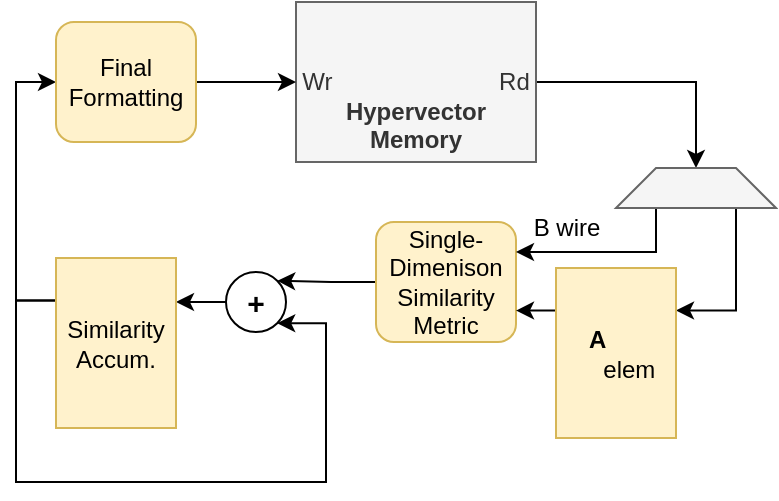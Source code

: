 <mxfile version="22.0.2" type="device">
  <diagram id="5A3foilHxnzcEwqRGsPn" name="Page-1">
    <mxGraphModel dx="1195" dy="697" grid="1" gridSize="10" guides="1" tooltips="1" connect="1" arrows="1" fold="1" page="1" pageScale="1" pageWidth="850" pageHeight="1100" math="0" shadow="0">
      <root>
        <mxCell id="0" />
        <mxCell id="1" parent="0" />
        <mxCell id="HuDzA03zV6hxK3HbArgA-12" style="edgeStyle=orthogonalEdgeStyle;rounded=0;orthogonalLoop=1;jettySize=auto;html=1;exitX=1;exitY=0.5;exitDx=0;exitDy=0;entryX=0.5;entryY=0;entryDx=0;entryDy=0;startArrow=none;startFill=0;endArrow=classic;endFill=1;" parent="1" source="HuDzA03zV6hxK3HbArgA-1" target="HuDzA03zV6hxK3HbArgA-5" edge="1">
          <mxGeometry relative="1" as="geometry">
            <mxPoint x="650" y="493" as="targetPoint" />
          </mxGeometry>
        </mxCell>
        <mxCell id="HuDzA03zV6hxK3HbArgA-1" value="&lt;br&gt;&lt;br&gt;Wr&amp;nbsp; &amp;nbsp; &amp;nbsp; &amp;nbsp; &amp;nbsp; &amp;nbsp; &amp;nbsp; &amp;nbsp; &amp;nbsp; &amp;nbsp; &amp;nbsp; &amp;nbsp; &amp;nbsp;Rd&lt;br&gt;&lt;b&gt;Hypervector&lt;/b&gt;&lt;br&gt;&lt;b&gt;Memory&lt;/b&gt;" style="rounded=0;whiteSpace=wrap;html=1;fillColor=#f5f5f5;strokeColor=#666666;fontColor=#333333;" parent="1" vertex="1">
          <mxGeometry x="430" y="350" width="120" height="80" as="geometry" />
        </mxCell>
        <mxCell id="6BiD_tTJus7x4-J8WxFA-3" style="edgeStyle=orthogonalEdgeStyle;rounded=0;orthogonalLoop=1;jettySize=auto;html=1;exitX=0;exitY=0.5;exitDx=0;exitDy=0;entryX=1;entryY=0;entryDx=0;entryDy=0;" edge="1" parent="1" source="HuDzA03zV6hxK3HbArgA-3" target="6BiD_tTJus7x4-J8WxFA-1">
          <mxGeometry relative="1" as="geometry" />
        </mxCell>
        <mxCell id="HuDzA03zV6hxK3HbArgA-3" value="Single-Dimenison Similarity&lt;br&gt;Metric" style="rounded=1;whiteSpace=wrap;html=1;fillColor=#fff2cc;strokeColor=#d6b656;" parent="1" vertex="1">
          <mxGeometry x="470" y="460" width="70" height="60" as="geometry" />
        </mxCell>
        <mxCell id="HuDzA03zV6hxK3HbArgA-20" style="edgeStyle=orthogonalEdgeStyle;rounded=0;orthogonalLoop=1;jettySize=auto;html=1;exitX=0.75;exitY=1;exitDx=0;exitDy=0;entryX=1;entryY=0.25;entryDx=0;entryDy=0;startArrow=none;startFill=0;endArrow=classic;endFill=1;" parent="1" source="HuDzA03zV6hxK3HbArgA-5" target="HuDzA03zV6hxK3HbArgA-16" edge="1">
          <mxGeometry relative="1" as="geometry" />
        </mxCell>
        <mxCell id="HuDzA03zV6hxK3HbArgA-22" style="edgeStyle=orthogonalEdgeStyle;rounded=0;orthogonalLoop=1;jettySize=auto;html=1;exitX=0.25;exitY=1;exitDx=0;exitDy=0;entryX=1;entryY=0.25;entryDx=0;entryDy=0;startArrow=none;startFill=0;endArrow=classic;endFill=1;" parent="1" source="HuDzA03zV6hxK3HbArgA-5" target="HuDzA03zV6hxK3HbArgA-3" edge="1">
          <mxGeometry relative="1" as="geometry" />
        </mxCell>
        <mxCell id="HuDzA03zV6hxK3HbArgA-5" value="" style="shape=trapezoid;perimeter=trapezoidPerimeter;whiteSpace=wrap;html=1;fixedSize=1;rotation=0;size=20;fillColor=#f5f5f5;strokeColor=#666666;fontColor=#333333;" parent="1" vertex="1">
          <mxGeometry x="590" y="433" width="80" height="20" as="geometry" />
        </mxCell>
        <mxCell id="HuDzA03zV6hxK3HbArgA-21" style="edgeStyle=orthogonalEdgeStyle;rounded=0;orthogonalLoop=1;jettySize=auto;html=1;exitX=0;exitY=0.25;exitDx=0;exitDy=0;entryX=1;entryY=0.75;entryDx=0;entryDy=0;startArrow=none;startFill=0;endArrow=classic;endFill=1;" parent="1" source="HuDzA03zV6hxK3HbArgA-16" target="HuDzA03zV6hxK3HbArgA-3" edge="1">
          <mxGeometry relative="1" as="geometry" />
        </mxCell>
        <mxCell id="HuDzA03zV6hxK3HbArgA-16" value="&lt;div style=&quot;text-align: left&quot;&gt;&lt;b&gt;&amp;nbsp; A&lt;/b&gt;&lt;/div&gt;&amp;nbsp; &amp;nbsp; elem" style="rounded=0;whiteSpace=wrap;html=1;fillColor=#fff2cc;strokeColor=#d6b656;" parent="1" vertex="1">
          <mxGeometry x="560" y="483" width="60" height="85" as="geometry" />
        </mxCell>
        <mxCell id="HuDzA03zV6hxK3HbArgA-24" value="B wire" style="text;html=1;align=center;verticalAlign=middle;resizable=0;points=[];autosize=1;" parent="1" vertex="1">
          <mxGeometry x="540" y="453" width="50" height="20" as="geometry" />
        </mxCell>
        <mxCell id="6BiD_tTJus7x4-J8WxFA-4" style="edgeStyle=orthogonalEdgeStyle;rounded=0;orthogonalLoop=1;jettySize=auto;html=1;exitX=0;exitY=0.5;exitDx=0;exitDy=0;entryX=1;entryY=0.25;entryDx=0;entryDy=0;" edge="1" parent="1" source="6BiD_tTJus7x4-J8WxFA-1" target="6BiD_tTJus7x4-J8WxFA-2">
          <mxGeometry relative="1" as="geometry" />
        </mxCell>
        <mxCell id="6BiD_tTJus7x4-J8WxFA-1" value="&lt;b&gt;&lt;font style=&quot;font-size: 15px;&quot;&gt;+&lt;/font&gt;&lt;/b&gt;" style="ellipse;whiteSpace=wrap;html=1;aspect=fixed;" vertex="1" parent="1">
          <mxGeometry x="395" y="485" width="30" height="30" as="geometry" />
        </mxCell>
        <mxCell id="6BiD_tTJus7x4-J8WxFA-5" style="edgeStyle=orthogonalEdgeStyle;rounded=0;orthogonalLoop=1;jettySize=auto;html=1;exitX=0;exitY=0.25;exitDx=0;exitDy=0;entryX=1;entryY=1;entryDx=0;entryDy=0;" edge="1" parent="1" source="6BiD_tTJus7x4-J8WxFA-2" target="6BiD_tTJus7x4-J8WxFA-1">
          <mxGeometry relative="1" as="geometry">
            <Array as="points">
              <mxPoint x="290" y="499" />
              <mxPoint x="290" y="590" />
              <mxPoint x="445" y="590" />
              <mxPoint x="445" y="511" />
            </Array>
          </mxGeometry>
        </mxCell>
        <mxCell id="6BiD_tTJus7x4-J8WxFA-9" style="edgeStyle=orthogonalEdgeStyle;rounded=0;orthogonalLoop=1;jettySize=auto;html=1;exitX=0;exitY=0.25;exitDx=0;exitDy=0;entryX=0;entryY=0.5;entryDx=0;entryDy=0;" edge="1" parent="1" source="6BiD_tTJus7x4-J8WxFA-2" target="6BiD_tTJus7x4-J8WxFA-7">
          <mxGeometry relative="1" as="geometry" />
        </mxCell>
        <mxCell id="6BiD_tTJus7x4-J8WxFA-2" value="Similarity&lt;br&gt;Accum.&lt;br&gt;&lt;div style=&quot;text-align: left&quot;&gt;&lt;/div&gt;" style="rounded=0;whiteSpace=wrap;html=1;fillColor=#fff2cc;strokeColor=#d6b656;" vertex="1" parent="1">
          <mxGeometry x="310" y="478" width="60" height="85" as="geometry" />
        </mxCell>
        <mxCell id="6BiD_tTJus7x4-J8WxFA-8" style="edgeStyle=orthogonalEdgeStyle;rounded=0;orthogonalLoop=1;jettySize=auto;html=1;exitX=1;exitY=0.5;exitDx=0;exitDy=0;entryX=0;entryY=0.5;entryDx=0;entryDy=0;" edge="1" parent="1" source="6BiD_tTJus7x4-J8WxFA-7" target="HuDzA03zV6hxK3HbArgA-1">
          <mxGeometry relative="1" as="geometry" />
        </mxCell>
        <mxCell id="6BiD_tTJus7x4-J8WxFA-7" value="Final Formatting" style="rounded=1;whiteSpace=wrap;html=1;fillColor=#fff2cc;strokeColor=#d6b656;" vertex="1" parent="1">
          <mxGeometry x="310" y="360" width="70" height="60" as="geometry" />
        </mxCell>
      </root>
    </mxGraphModel>
  </diagram>
</mxfile>
